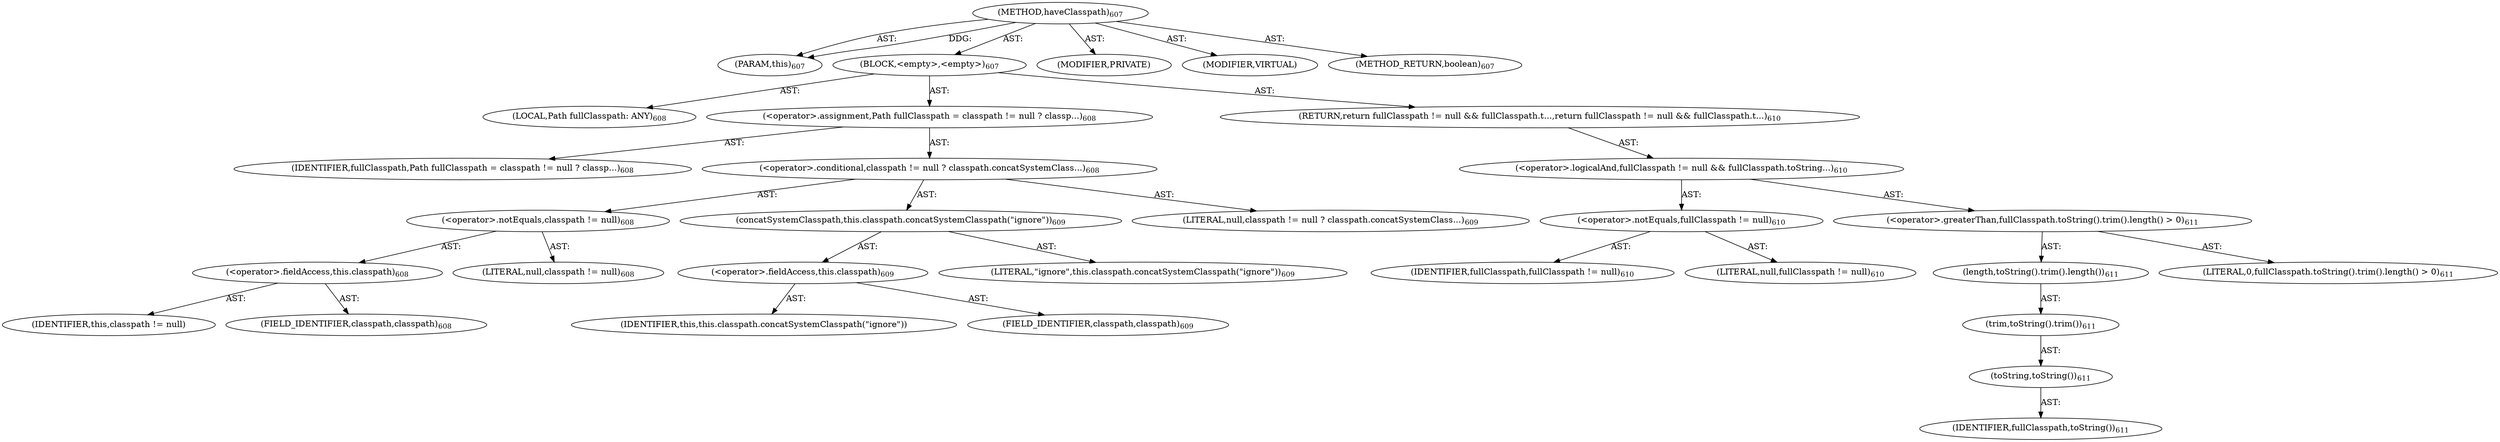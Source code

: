 digraph "haveClasspath" {  
"111669149738" [label = <(METHOD,haveClasspath)<SUB>607</SUB>> ]
"115964117047" [label = <(PARAM,this)<SUB>607</SUB>> ]
"25769803857" [label = <(BLOCK,&lt;empty&gt;,&lt;empty&gt;)<SUB>607</SUB>> ]
"94489280539" [label = <(LOCAL,Path fullClasspath: ANY)<SUB>608</SUB>> ]
"30064771396" [label = <(&lt;operator&gt;.assignment,Path fullClasspath = classpath != null ? classp...)<SUB>608</SUB>> ]
"68719476968" [label = <(IDENTIFIER,fullClasspath,Path fullClasspath = classpath != null ? classp...)<SUB>608</SUB>> ]
"30064771397" [label = <(&lt;operator&gt;.conditional,classpath != null ? classpath.concatSystemClass...)<SUB>608</SUB>> ]
"30064771398" [label = <(&lt;operator&gt;.notEquals,classpath != null)<SUB>608</SUB>> ]
"30064771399" [label = <(&lt;operator&gt;.fieldAccess,this.classpath)<SUB>608</SUB>> ]
"68719476969" [label = <(IDENTIFIER,this,classpath != null)> ]
"55834574935" [label = <(FIELD_IDENTIFIER,classpath,classpath)<SUB>608</SUB>> ]
"90194313260" [label = <(LITERAL,null,classpath != null)<SUB>608</SUB>> ]
"30064771400" [label = <(concatSystemClasspath,this.classpath.concatSystemClasspath(&quot;ignore&quot;))<SUB>609</SUB>> ]
"30064771401" [label = <(&lt;operator&gt;.fieldAccess,this.classpath)<SUB>609</SUB>> ]
"68719476970" [label = <(IDENTIFIER,this,this.classpath.concatSystemClasspath(&quot;ignore&quot;))> ]
"55834574936" [label = <(FIELD_IDENTIFIER,classpath,classpath)<SUB>609</SUB>> ]
"90194313261" [label = <(LITERAL,&quot;ignore&quot;,this.classpath.concatSystemClasspath(&quot;ignore&quot;))<SUB>609</SUB>> ]
"90194313262" [label = <(LITERAL,null,classpath != null ? classpath.concatSystemClass...)<SUB>609</SUB>> ]
"146028888092" [label = <(RETURN,return fullClasspath != null &amp;&amp; fullClasspath.t...,return fullClasspath != null &amp;&amp; fullClasspath.t...)<SUB>610</SUB>> ]
"30064771402" [label = <(&lt;operator&gt;.logicalAnd,fullClasspath != null &amp;&amp; fullClasspath.toString...)<SUB>610</SUB>> ]
"30064771403" [label = <(&lt;operator&gt;.notEquals,fullClasspath != null)<SUB>610</SUB>> ]
"68719476971" [label = <(IDENTIFIER,fullClasspath,fullClasspath != null)<SUB>610</SUB>> ]
"90194313263" [label = <(LITERAL,null,fullClasspath != null)<SUB>610</SUB>> ]
"30064771404" [label = <(&lt;operator&gt;.greaterThan,fullClasspath.toString().trim().length() &gt; 0)<SUB>611</SUB>> ]
"30064771405" [label = <(length,toString().trim().length())<SUB>611</SUB>> ]
"30064771406" [label = <(trim,toString().trim())<SUB>611</SUB>> ]
"30064771407" [label = <(toString,toString())<SUB>611</SUB>> ]
"68719476972" [label = <(IDENTIFIER,fullClasspath,toString())<SUB>611</SUB>> ]
"90194313264" [label = <(LITERAL,0,fullClasspath.toString().trim().length() &gt; 0)<SUB>611</SUB>> ]
"133143986271" [label = <(MODIFIER,PRIVATE)> ]
"133143986272" [label = <(MODIFIER,VIRTUAL)> ]
"128849018922" [label = <(METHOD_RETURN,boolean)<SUB>607</SUB>> ]
  "111669149738" -> "115964117047"  [ label = "AST: "] 
  "111669149738" -> "25769803857"  [ label = "AST: "] 
  "111669149738" -> "133143986271"  [ label = "AST: "] 
  "111669149738" -> "133143986272"  [ label = "AST: "] 
  "111669149738" -> "128849018922"  [ label = "AST: "] 
  "25769803857" -> "94489280539"  [ label = "AST: "] 
  "25769803857" -> "30064771396"  [ label = "AST: "] 
  "25769803857" -> "146028888092"  [ label = "AST: "] 
  "30064771396" -> "68719476968"  [ label = "AST: "] 
  "30064771396" -> "30064771397"  [ label = "AST: "] 
  "30064771397" -> "30064771398"  [ label = "AST: "] 
  "30064771397" -> "30064771400"  [ label = "AST: "] 
  "30064771397" -> "90194313262"  [ label = "AST: "] 
  "30064771398" -> "30064771399"  [ label = "AST: "] 
  "30064771398" -> "90194313260"  [ label = "AST: "] 
  "30064771399" -> "68719476969"  [ label = "AST: "] 
  "30064771399" -> "55834574935"  [ label = "AST: "] 
  "30064771400" -> "30064771401"  [ label = "AST: "] 
  "30064771400" -> "90194313261"  [ label = "AST: "] 
  "30064771401" -> "68719476970"  [ label = "AST: "] 
  "30064771401" -> "55834574936"  [ label = "AST: "] 
  "146028888092" -> "30064771402"  [ label = "AST: "] 
  "30064771402" -> "30064771403"  [ label = "AST: "] 
  "30064771402" -> "30064771404"  [ label = "AST: "] 
  "30064771403" -> "68719476971"  [ label = "AST: "] 
  "30064771403" -> "90194313263"  [ label = "AST: "] 
  "30064771404" -> "30064771405"  [ label = "AST: "] 
  "30064771404" -> "90194313264"  [ label = "AST: "] 
  "30064771405" -> "30064771406"  [ label = "AST: "] 
  "30064771406" -> "30064771407"  [ label = "AST: "] 
  "30064771407" -> "68719476972"  [ label = "AST: "] 
  "111669149738" -> "115964117047"  [ label = "DDG: "] 
}
